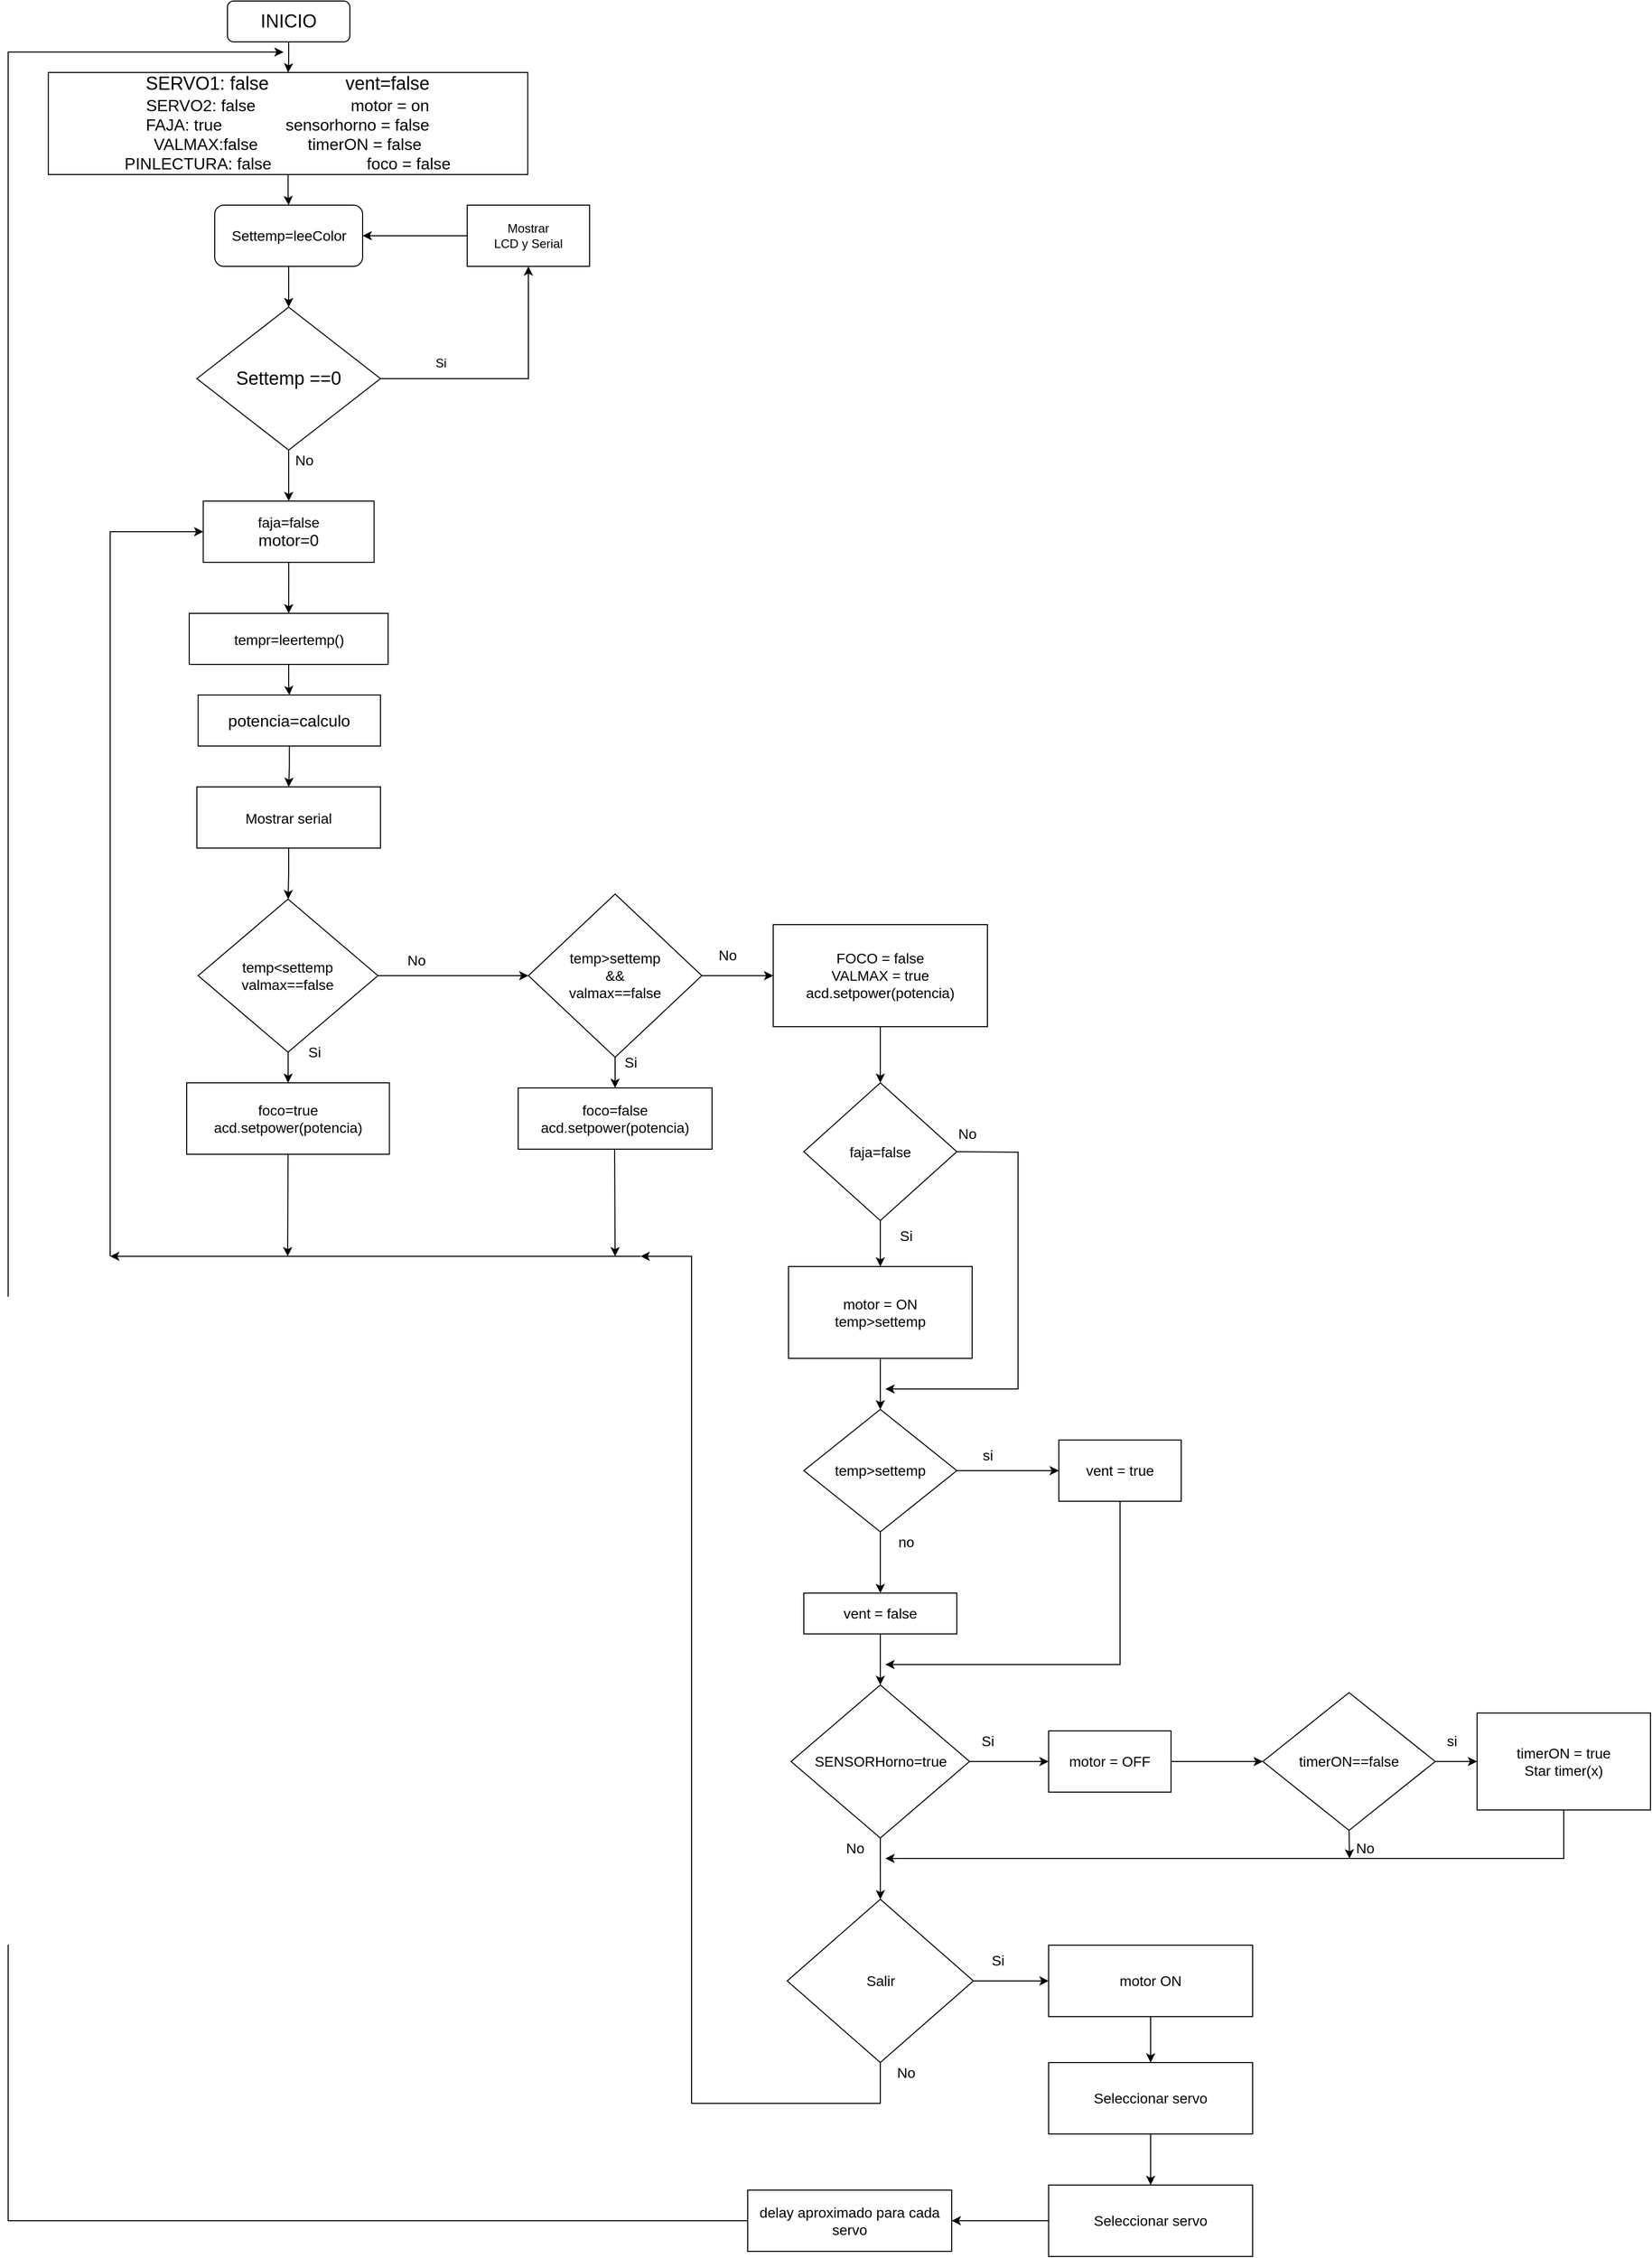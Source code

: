 <mxfile version="20.7.4" type="github">
  <diagram id="C5RBs43oDa-KdzZeNtuy" name="Page-1">
    <mxGraphModel dx="2227" dy="588" grid="1" gridSize="10" guides="1" tooltips="1" connect="1" arrows="1" fold="1" page="1" pageScale="1" pageWidth="827" pageHeight="1169" math="0" shadow="0">
      <root>
        <mxCell id="WIyWlLk6GJQsqaUBKTNV-0" />
        <mxCell id="WIyWlLk6GJQsqaUBKTNV-1" parent="WIyWlLk6GJQsqaUBKTNV-0" />
        <mxCell id="nm-F5k_453cfZgfedOA1-0" value="" style="edgeStyle=orthogonalEdgeStyle;rounded=0;orthogonalLoop=1;jettySize=auto;html=1;" edge="1" parent="WIyWlLk6GJQsqaUBKTNV-1" source="WIyWlLk6GJQsqaUBKTNV-3" target="rxqL98WyF1DrbrfzbTBV-0">
          <mxGeometry relative="1" as="geometry" />
        </mxCell>
        <mxCell id="WIyWlLk6GJQsqaUBKTNV-3" value="&lt;font style=&quot;font-size: 18px;&quot;&gt;INICIO &lt;/font&gt;" style="rounded=1;whiteSpace=wrap;html=1;fontSize=12;glass=0;strokeWidth=1;shadow=0;" parent="WIyWlLk6GJQsqaUBKTNV-1" vertex="1">
          <mxGeometry x="185" y="80" width="120" height="40" as="geometry" />
        </mxCell>
        <mxCell id="nm-F5k_453cfZgfedOA1-1" value="" style="edgeStyle=orthogonalEdgeStyle;rounded=0;orthogonalLoop=1;jettySize=auto;html=1;" edge="1" parent="WIyWlLk6GJQsqaUBKTNV-1" source="rxqL98WyF1DrbrfzbTBV-0" target="rxqL98WyF1DrbrfzbTBV-1">
          <mxGeometry relative="1" as="geometry" />
        </mxCell>
        <mxCell id="rxqL98WyF1DrbrfzbTBV-0" value="&lt;div&gt;&lt;font style=&quot;font-size: 18px;&quot;&gt;&lt;font style=&quot;font-size: 18px;&quot;&gt;SERVO1: false&lt;/font&gt; &amp;nbsp; &amp;nbsp; &amp;nbsp; &amp;nbsp; &amp;nbsp;&amp;nbsp; &amp;nbsp;&amp;nbsp; vent=false&lt;br&gt;&lt;/font&gt;&lt;/div&gt;&lt;div&gt;&lt;font size=&quot;3&quot;&gt;SERVO2: false&amp;nbsp;&amp;nbsp;&amp;nbsp;&amp;nbsp;&amp;nbsp;&amp;nbsp;&amp;nbsp;&amp;nbsp;&amp;nbsp;&amp;nbsp; &amp;nbsp;&amp;nbsp; &amp;nbsp;&amp;nbsp;&amp;nbsp;&amp;nbsp;&amp;nbsp;&amp;nbsp; motor = on &lt;br&gt;&lt;/font&gt;&lt;/div&gt;&lt;div&gt;&lt;font size=&quot;3&quot;&gt;FAJA: true&amp;nbsp;&amp;nbsp;&amp;nbsp;&amp;nbsp;&amp;nbsp;&amp;nbsp;&amp;nbsp;&amp;nbsp;&amp;nbsp;&amp;nbsp;&amp;nbsp;&amp;nbsp;&amp;nbsp; sensorhorno = false &lt;br&gt;&lt;/font&gt;&lt;/div&gt;&lt;div&gt;&lt;font size=&quot;3&quot;&gt;VALMAX:false&amp;nbsp; &amp;nbsp; &amp;nbsp; &amp;nbsp; &amp;nbsp;&amp;nbsp; timerON = false&lt;br&gt;&lt;/font&gt;&lt;/div&gt;&lt;div&gt;&lt;font size=&quot;3&quot;&gt;PINLECTURA: false&amp;nbsp;&amp;nbsp;&amp;nbsp;&amp;nbsp;&amp;nbsp;&amp;nbsp;&amp;nbsp;&amp;nbsp;&amp;nbsp;&amp;nbsp;&amp;nbsp;&amp;nbsp;&amp;nbsp;&amp;nbsp;&amp;nbsp;&amp;nbsp;&amp;nbsp;&amp;nbsp;&amp;nbsp;&amp;nbsp; foco = false&lt;br&gt;&lt;/font&gt;&lt;/div&gt;" style="rounded=0;whiteSpace=wrap;html=1;" parent="WIyWlLk6GJQsqaUBKTNV-1" vertex="1">
          <mxGeometry x="9.38" y="150" width="470" height="100" as="geometry" />
        </mxCell>
        <mxCell id="nm-F5k_453cfZgfedOA1-2" value="" style="edgeStyle=orthogonalEdgeStyle;rounded=0;orthogonalLoop=1;jettySize=auto;html=1;" edge="1" parent="WIyWlLk6GJQsqaUBKTNV-1" source="rxqL98WyF1DrbrfzbTBV-1" target="rxqL98WyF1DrbrfzbTBV-2">
          <mxGeometry relative="1" as="geometry" />
        </mxCell>
        <mxCell id="rxqL98WyF1DrbrfzbTBV-1" value="&lt;font style=&quot;font-size: 14px;&quot;&gt;Settemp=leeColor&lt;/font&gt;" style="rounded=1;whiteSpace=wrap;html=1;" parent="WIyWlLk6GJQsqaUBKTNV-1" vertex="1">
          <mxGeometry x="172.5" y="280" width="145" height="60" as="geometry" />
        </mxCell>
        <mxCell id="nm-F5k_453cfZgfedOA1-4" value="" style="edgeStyle=orthogonalEdgeStyle;rounded=0;orthogonalLoop=1;jettySize=auto;html=1;" edge="1" parent="WIyWlLk6GJQsqaUBKTNV-1" source="rxqL98WyF1DrbrfzbTBV-2" target="nm-F5k_453cfZgfedOA1-3">
          <mxGeometry relative="1" as="geometry" />
        </mxCell>
        <mxCell id="nm-F5k_453cfZgfedOA1-10" value="" style="edgeStyle=orthogonalEdgeStyle;rounded=0;orthogonalLoop=1;jettySize=auto;html=1;" edge="1" parent="WIyWlLk6GJQsqaUBKTNV-1" source="rxqL98WyF1DrbrfzbTBV-2" target="nm-F5k_453cfZgfedOA1-9">
          <mxGeometry relative="1" as="geometry" />
        </mxCell>
        <mxCell id="rxqL98WyF1DrbrfzbTBV-2" value="&lt;font style=&quot;font-size: 18px;&quot;&gt;Settemp ==0&lt;/font&gt;" style="rhombus;whiteSpace=wrap;html=1;" parent="WIyWlLk6GJQsqaUBKTNV-1" vertex="1">
          <mxGeometry x="155" y="380" width="180" height="140" as="geometry" />
        </mxCell>
        <mxCell id="nm-F5k_453cfZgfedOA1-7" value="" style="edgeStyle=orthogonalEdgeStyle;rounded=0;orthogonalLoop=1;jettySize=auto;html=1;" edge="1" parent="WIyWlLk6GJQsqaUBKTNV-1" source="nm-F5k_453cfZgfedOA1-3" target="rxqL98WyF1DrbrfzbTBV-1">
          <mxGeometry relative="1" as="geometry" />
        </mxCell>
        <mxCell id="nm-F5k_453cfZgfedOA1-3" value="&lt;div&gt;Mostrar &lt;br&gt;&lt;/div&gt;&lt;div&gt;LCD y Serial&lt;br&gt;&lt;/div&gt;" style="rounded=0;whiteSpace=wrap;html=1;" vertex="1" parent="WIyWlLk6GJQsqaUBKTNV-1">
          <mxGeometry x="420" y="280" width="120" height="60" as="geometry" />
        </mxCell>
        <mxCell id="nm-F5k_453cfZgfedOA1-8" value="Si" style="text;html=1;align=center;verticalAlign=middle;resizable=0;points=[];autosize=1;strokeColor=none;fillColor=none;" vertex="1" parent="WIyWlLk6GJQsqaUBKTNV-1">
          <mxGeometry x="379" y="420" width="30" height="30" as="geometry" />
        </mxCell>
        <mxCell id="nm-F5k_453cfZgfedOA1-14" value="" style="edgeStyle=orthogonalEdgeStyle;rounded=0;orthogonalLoop=1;jettySize=auto;html=1;fontSize=12;" edge="1" parent="WIyWlLk6GJQsqaUBKTNV-1" source="nm-F5k_453cfZgfedOA1-9" target="nm-F5k_453cfZgfedOA1-11">
          <mxGeometry relative="1" as="geometry" />
        </mxCell>
        <mxCell id="nm-F5k_453cfZgfedOA1-9" value="&lt;div&gt;&lt;font style=&quot;font-size: 14px;&quot;&gt;faja=false&lt;/font&gt;&lt;/div&gt;&lt;div&gt;&lt;font size=&quot;3&quot;&gt;motor=0&lt;/font&gt;&lt;/div&gt;" style="rounded=0;whiteSpace=wrap;html=1;" vertex="1" parent="WIyWlLk6GJQsqaUBKTNV-1">
          <mxGeometry x="161.25" y="570" width="167.5" height="60" as="geometry" />
        </mxCell>
        <mxCell id="nm-F5k_453cfZgfedOA1-15" value="" style="edgeStyle=orthogonalEdgeStyle;rounded=0;orthogonalLoop=1;jettySize=auto;html=1;fontSize=12;" edge="1" parent="WIyWlLk6GJQsqaUBKTNV-1" source="nm-F5k_453cfZgfedOA1-11" target="nm-F5k_453cfZgfedOA1-12">
          <mxGeometry relative="1" as="geometry" />
        </mxCell>
        <mxCell id="nm-F5k_453cfZgfedOA1-11" value="&lt;font style=&quot;font-size: 14px;&quot;&gt;tempr=leertemp()&lt;/font&gt;" style="rounded=0;whiteSpace=wrap;html=1;fontSize=18;" vertex="1" parent="WIyWlLk6GJQsqaUBKTNV-1">
          <mxGeometry x="147.5" y="680" width="195" height="50" as="geometry" />
        </mxCell>
        <mxCell id="nm-F5k_453cfZgfedOA1-16" value="" style="edgeStyle=orthogonalEdgeStyle;rounded=0;orthogonalLoop=1;jettySize=auto;html=1;fontSize=12;" edge="1" parent="WIyWlLk6GJQsqaUBKTNV-1" source="nm-F5k_453cfZgfedOA1-12" target="nm-F5k_453cfZgfedOA1-13">
          <mxGeometry relative="1" as="geometry" />
        </mxCell>
        <mxCell id="nm-F5k_453cfZgfedOA1-12" value="&lt;font size=&quot;3&quot;&gt;potencia=calculo&lt;/font&gt;" style="rounded=0;whiteSpace=wrap;html=1;fontSize=18;" vertex="1" parent="WIyWlLk6GJQsqaUBKTNV-1">
          <mxGeometry x="156.25" y="760" width="178.75" height="50" as="geometry" />
        </mxCell>
        <mxCell id="nm-F5k_453cfZgfedOA1-18" value="" style="edgeStyle=orthogonalEdgeStyle;rounded=0;orthogonalLoop=1;jettySize=auto;html=1;fontSize=14;" edge="1" parent="WIyWlLk6GJQsqaUBKTNV-1" source="nm-F5k_453cfZgfedOA1-13" target="nm-F5k_453cfZgfedOA1-17">
          <mxGeometry relative="1" as="geometry" />
        </mxCell>
        <mxCell id="nm-F5k_453cfZgfedOA1-13" value="&lt;font style=&quot;font-size: 14px;&quot;&gt;Mostrar serial&lt;/font&gt;" style="rounded=0;whiteSpace=wrap;html=1;fontSize=18;" vertex="1" parent="WIyWlLk6GJQsqaUBKTNV-1">
          <mxGeometry x="155" y="850" width="180" height="60" as="geometry" />
        </mxCell>
        <mxCell id="nm-F5k_453cfZgfedOA1-20" value="" style="edgeStyle=orthogonalEdgeStyle;rounded=0;orthogonalLoop=1;jettySize=auto;html=1;fontSize=14;" edge="1" parent="WIyWlLk6GJQsqaUBKTNV-1" source="nm-F5k_453cfZgfedOA1-17" target="nm-F5k_453cfZgfedOA1-19">
          <mxGeometry relative="1" as="geometry" />
        </mxCell>
        <mxCell id="nm-F5k_453cfZgfedOA1-22" value="" style="edgeStyle=orthogonalEdgeStyle;rounded=0;orthogonalLoop=1;jettySize=auto;html=1;fontSize=14;" edge="1" parent="WIyWlLk6GJQsqaUBKTNV-1" source="nm-F5k_453cfZgfedOA1-17" target="nm-F5k_453cfZgfedOA1-21">
          <mxGeometry relative="1" as="geometry" />
        </mxCell>
        <mxCell id="nm-F5k_453cfZgfedOA1-17" value="&lt;div&gt;temp&amp;lt;settemp&lt;/div&gt;&lt;div&gt;valmax==false&lt;br&gt;&lt;/div&gt;" style="rhombus;whiteSpace=wrap;html=1;fontSize=14;" vertex="1" parent="WIyWlLk6GJQsqaUBKTNV-1">
          <mxGeometry x="156.25" y="960" width="176.25" height="150" as="geometry" />
        </mxCell>
        <mxCell id="nm-F5k_453cfZgfedOA1-19" value="&lt;div&gt;foco=true &lt;br&gt;&lt;/div&gt;&lt;div&gt;acd.setpower(potencia)&lt;br&gt;&lt;/div&gt;" style="rounded=0;whiteSpace=wrap;html=1;fontSize=14;" vertex="1" parent="WIyWlLk6GJQsqaUBKTNV-1">
          <mxGeometry x="145" y="1140" width="198.75" height="70" as="geometry" />
        </mxCell>
        <mxCell id="nm-F5k_453cfZgfedOA1-24" value="" style="edgeStyle=orthogonalEdgeStyle;rounded=0;orthogonalLoop=1;jettySize=auto;html=1;fontSize=14;" edge="1" parent="WIyWlLk6GJQsqaUBKTNV-1" source="nm-F5k_453cfZgfedOA1-21" target="nm-F5k_453cfZgfedOA1-23">
          <mxGeometry relative="1" as="geometry" />
        </mxCell>
        <mxCell id="nm-F5k_453cfZgfedOA1-32" value="" style="edgeStyle=orthogonalEdgeStyle;rounded=0;orthogonalLoop=1;jettySize=auto;html=1;fontSize=14;" edge="1" parent="WIyWlLk6GJQsqaUBKTNV-1" source="nm-F5k_453cfZgfedOA1-21" target="nm-F5k_453cfZgfedOA1-25">
          <mxGeometry relative="1" as="geometry" />
        </mxCell>
        <mxCell id="nm-F5k_453cfZgfedOA1-21" value="&lt;div&gt;temp&amp;gt;settemp&lt;/div&gt;&lt;div&gt;&amp;amp;&amp;amp;&lt;/div&gt;&lt;div&gt;valmax==false&lt;br&gt;&lt;/div&gt;" style="rhombus;whiteSpace=wrap;html=1;fontSize=14;" vertex="1" parent="WIyWlLk6GJQsqaUBKTNV-1">
          <mxGeometry x="480" y="955" width="170" height="160" as="geometry" />
        </mxCell>
        <mxCell id="nm-F5k_453cfZgfedOA1-23" value="&lt;div&gt;foco=false&lt;/div&gt;&lt;div&gt;acd.setpower(potencia)&lt;br&gt;&lt;/div&gt;" style="rounded=0;whiteSpace=wrap;html=1;fontSize=14;" vertex="1" parent="WIyWlLk6GJQsqaUBKTNV-1">
          <mxGeometry x="470" y="1145" width="190" height="60" as="geometry" />
        </mxCell>
        <mxCell id="nm-F5k_453cfZgfedOA1-33" value="" style="edgeStyle=orthogonalEdgeStyle;rounded=0;orthogonalLoop=1;jettySize=auto;html=1;fontSize=14;" edge="1" parent="WIyWlLk6GJQsqaUBKTNV-1" source="nm-F5k_453cfZgfedOA1-25" target="nm-F5k_453cfZgfedOA1-28">
          <mxGeometry relative="1" as="geometry" />
        </mxCell>
        <mxCell id="nm-F5k_453cfZgfedOA1-25" value="&lt;div&gt;FOCO = false &lt;br&gt;&lt;/div&gt;&lt;div&gt;VALMAX = true&lt;br&gt;&lt;/div&gt;&lt;div&gt;acd.setpower(potencia)&lt;br&gt;&lt;/div&gt;" style="rounded=0;whiteSpace=wrap;html=1;fontSize=14;" vertex="1" parent="WIyWlLk6GJQsqaUBKTNV-1">
          <mxGeometry x="720" y="985" width="210" height="100" as="geometry" />
        </mxCell>
        <mxCell id="nm-F5k_453cfZgfedOA1-45" value="" style="edgeStyle=orthogonalEdgeStyle;rounded=0;orthogonalLoop=1;jettySize=auto;html=1;fontSize=14;" edge="1" parent="WIyWlLk6GJQsqaUBKTNV-1" source="nm-F5k_453cfZgfedOA1-26" target="nm-F5k_453cfZgfedOA1-44">
          <mxGeometry relative="1" as="geometry" />
        </mxCell>
        <mxCell id="nm-F5k_453cfZgfedOA1-49" value="" style="edgeStyle=orthogonalEdgeStyle;rounded=0;orthogonalLoop=1;jettySize=auto;html=1;fontSize=14;" edge="1" parent="WIyWlLk6GJQsqaUBKTNV-1" source="nm-F5k_453cfZgfedOA1-26" target="nm-F5k_453cfZgfedOA1-48">
          <mxGeometry relative="1" as="geometry" />
        </mxCell>
        <mxCell id="nm-F5k_453cfZgfedOA1-26" value="temp&amp;gt;settemp" style="rhombus;whiteSpace=wrap;html=1;fontSize=14;" vertex="1" parent="WIyWlLk6GJQsqaUBKTNV-1">
          <mxGeometry x="750" y="1460" width="150" height="120" as="geometry" />
        </mxCell>
        <mxCell id="nm-F5k_453cfZgfedOA1-35" value="" style="edgeStyle=orthogonalEdgeStyle;rounded=0;orthogonalLoop=1;jettySize=auto;html=1;fontSize=14;" edge="1" parent="WIyWlLk6GJQsqaUBKTNV-1" source="nm-F5k_453cfZgfedOA1-28" target="nm-F5k_453cfZgfedOA1-34">
          <mxGeometry relative="1" as="geometry" />
        </mxCell>
        <mxCell id="nm-F5k_453cfZgfedOA1-28" value="faja=false" style="rhombus;whiteSpace=wrap;html=1;fontSize=14;" vertex="1" parent="WIyWlLk6GJQsqaUBKTNV-1">
          <mxGeometry x="750" y="1140" width="150" height="135" as="geometry" />
        </mxCell>
        <mxCell id="nm-F5k_453cfZgfedOA1-31" value="No" style="text;html=1;align=center;verticalAlign=middle;resizable=0;points=[];autosize=1;strokeColor=none;fillColor=none;fontSize=14;" vertex="1" parent="WIyWlLk6GJQsqaUBKTNV-1">
          <mxGeometry x="240" y="515" width="40" height="30" as="geometry" />
        </mxCell>
        <mxCell id="nm-F5k_453cfZgfedOA1-36" value="" style="edgeStyle=orthogonalEdgeStyle;rounded=0;orthogonalLoop=1;jettySize=auto;html=1;fontSize=14;" edge="1" parent="WIyWlLk6GJQsqaUBKTNV-1" source="nm-F5k_453cfZgfedOA1-34" target="nm-F5k_453cfZgfedOA1-26">
          <mxGeometry relative="1" as="geometry" />
        </mxCell>
        <mxCell id="nm-F5k_453cfZgfedOA1-34" value="&lt;div&gt;motor = ON&lt;/div&gt;&lt;div&gt;temp&amp;gt;settemp&lt;br&gt;&lt;/div&gt;" style="rounded=0;whiteSpace=wrap;html=1;fontSize=14;" vertex="1" parent="WIyWlLk6GJQsqaUBKTNV-1">
          <mxGeometry x="735" y="1320" width="180" height="90" as="geometry" />
        </mxCell>
        <mxCell id="nm-F5k_453cfZgfedOA1-43" value="" style="endArrow=classic;html=1;rounded=0;fontSize=14;exitX=1;exitY=0.5;exitDx=0;exitDy=0;" edge="1" parent="WIyWlLk6GJQsqaUBKTNV-1" source="nm-F5k_453cfZgfedOA1-28">
          <mxGeometry width="50" height="50" relative="1" as="geometry">
            <mxPoint x="920" y="1270" as="sourcePoint" />
            <mxPoint x="830" y="1440" as="targetPoint" />
            <Array as="points">
              <mxPoint x="960" y="1208" />
              <mxPoint x="960" y="1440" />
            </Array>
          </mxGeometry>
        </mxCell>
        <mxCell id="nm-F5k_453cfZgfedOA1-47" value="" style="edgeStyle=orthogonalEdgeStyle;rounded=0;orthogonalLoop=1;jettySize=auto;html=1;fontSize=14;" edge="1" parent="WIyWlLk6GJQsqaUBKTNV-1" source="nm-F5k_453cfZgfedOA1-44" target="nm-F5k_453cfZgfedOA1-46">
          <mxGeometry relative="1" as="geometry" />
        </mxCell>
        <mxCell id="nm-F5k_453cfZgfedOA1-44" value="vent = false" style="rounded=0;whiteSpace=wrap;html=1;fontSize=14;" vertex="1" parent="WIyWlLk6GJQsqaUBKTNV-1">
          <mxGeometry x="750" y="1640" width="150" height="40" as="geometry" />
        </mxCell>
        <mxCell id="nm-F5k_453cfZgfedOA1-61" value="" style="edgeStyle=orthogonalEdgeStyle;rounded=0;orthogonalLoop=1;jettySize=auto;html=1;fontSize=14;" edge="1" parent="WIyWlLk6GJQsqaUBKTNV-1" source="nm-F5k_453cfZgfedOA1-46" target="nm-F5k_453cfZgfedOA1-59">
          <mxGeometry relative="1" as="geometry" />
        </mxCell>
        <mxCell id="nm-F5k_453cfZgfedOA1-62" value="" style="edgeStyle=orthogonalEdgeStyle;rounded=0;orthogonalLoop=1;jettySize=auto;html=1;fontSize=14;" edge="1" parent="WIyWlLk6GJQsqaUBKTNV-1" source="nm-F5k_453cfZgfedOA1-46" target="nm-F5k_453cfZgfedOA1-60">
          <mxGeometry relative="1" as="geometry" />
        </mxCell>
        <mxCell id="nm-F5k_453cfZgfedOA1-46" value="SENSORHorno=true " style="rhombus;whiteSpace=wrap;html=1;fontSize=14;" vertex="1" parent="WIyWlLk6GJQsqaUBKTNV-1">
          <mxGeometry x="737.5" y="1730" width="175" height="150" as="geometry" />
        </mxCell>
        <mxCell id="nm-F5k_453cfZgfedOA1-48" value="vent = true" style="rounded=0;whiteSpace=wrap;html=1;fontSize=14;" vertex="1" parent="WIyWlLk6GJQsqaUBKTNV-1">
          <mxGeometry x="1000" y="1490" width="120" height="60" as="geometry" />
        </mxCell>
        <mxCell id="nm-F5k_453cfZgfedOA1-50" value="" style="endArrow=classic;html=1;rounded=0;fontSize=14;exitX=0.5;exitY=1;exitDx=0;exitDy=0;" edge="1" parent="WIyWlLk6GJQsqaUBKTNV-1" source="nm-F5k_453cfZgfedOA1-48">
          <mxGeometry width="50" height="50" relative="1" as="geometry">
            <mxPoint x="1080" y="1700" as="sourcePoint" />
            <mxPoint x="830" y="1710" as="targetPoint" />
            <Array as="points">
              <mxPoint x="1060" y="1710" />
            </Array>
          </mxGeometry>
        </mxCell>
        <mxCell id="nm-F5k_453cfZgfedOA1-51" value="si" style="text;html=1;align=center;verticalAlign=middle;resizable=0;points=[];autosize=1;strokeColor=none;fillColor=none;fontSize=14;" vertex="1" parent="WIyWlLk6GJQsqaUBKTNV-1">
          <mxGeometry x="915" y="1490" width="30" height="30" as="geometry" />
        </mxCell>
        <mxCell id="nm-F5k_453cfZgfedOA1-52" value="no" style="text;html=1;align=center;verticalAlign=middle;resizable=0;points=[];autosize=1;strokeColor=none;fillColor=none;fontSize=14;" vertex="1" parent="WIyWlLk6GJQsqaUBKTNV-1">
          <mxGeometry x="830" y="1575" width="40" height="30" as="geometry" />
        </mxCell>
        <mxCell id="nm-F5k_453cfZgfedOA1-53" value="No" style="text;html=1;align=center;verticalAlign=middle;resizable=0;points=[];autosize=1;strokeColor=none;fillColor=none;fontSize=14;" vertex="1" parent="WIyWlLk6GJQsqaUBKTNV-1">
          <mxGeometry x="890" y="1175" width="40" height="30" as="geometry" />
        </mxCell>
        <mxCell id="nm-F5k_453cfZgfedOA1-54" value="Si " style="text;html=1;align=center;verticalAlign=middle;resizable=0;points=[];autosize=1;strokeColor=none;fillColor=none;fontSize=14;" vertex="1" parent="WIyWlLk6GJQsqaUBKTNV-1">
          <mxGeometry x="830" y="1275" width="40" height="30" as="geometry" />
        </mxCell>
        <mxCell id="nm-F5k_453cfZgfedOA1-55" value="No" style="text;html=1;align=center;verticalAlign=middle;resizable=0;points=[];autosize=1;strokeColor=none;fillColor=none;fontSize=14;" vertex="1" parent="WIyWlLk6GJQsqaUBKTNV-1">
          <mxGeometry x="655" y="1000" width="40" height="30" as="geometry" />
        </mxCell>
        <mxCell id="nm-F5k_453cfZgfedOA1-56" value="Si" style="text;html=1;align=center;verticalAlign=middle;resizable=0;points=[];autosize=1;strokeColor=none;fillColor=none;fontSize=14;" vertex="1" parent="WIyWlLk6GJQsqaUBKTNV-1">
          <mxGeometry x="560" y="1105" width="40" height="30" as="geometry" />
        </mxCell>
        <mxCell id="nm-F5k_453cfZgfedOA1-57" value="Si" style="text;html=1;align=center;verticalAlign=middle;resizable=0;points=[];autosize=1;strokeColor=none;fillColor=none;fontSize=14;" vertex="1" parent="WIyWlLk6GJQsqaUBKTNV-1">
          <mxGeometry x="250" y="1095" width="40" height="30" as="geometry" />
        </mxCell>
        <mxCell id="nm-F5k_453cfZgfedOA1-58" value="No" style="text;html=1;align=center;verticalAlign=middle;resizable=0;points=[];autosize=1;strokeColor=none;fillColor=none;fontSize=14;" vertex="1" parent="WIyWlLk6GJQsqaUBKTNV-1">
          <mxGeometry x="350" y="1005" width="40" height="30" as="geometry" />
        </mxCell>
        <mxCell id="nm-F5k_453cfZgfedOA1-64" value="" style="edgeStyle=orthogonalEdgeStyle;rounded=0;orthogonalLoop=1;jettySize=auto;html=1;fontSize=14;" edge="1" parent="WIyWlLk6GJQsqaUBKTNV-1" source="nm-F5k_453cfZgfedOA1-59" target="nm-F5k_453cfZgfedOA1-63">
          <mxGeometry relative="1" as="geometry" />
        </mxCell>
        <mxCell id="nm-F5k_453cfZgfedOA1-59" value="motor = OFF" style="rounded=0;whiteSpace=wrap;html=1;fontSize=14;" vertex="1" parent="WIyWlLk6GJQsqaUBKTNV-1">
          <mxGeometry x="990" y="1775" width="120" height="60" as="geometry" />
        </mxCell>
        <mxCell id="nm-F5k_453cfZgfedOA1-77" value="" style="edgeStyle=orthogonalEdgeStyle;rounded=0;orthogonalLoop=1;jettySize=auto;html=1;fontSize=14;" edge="1" parent="WIyWlLk6GJQsqaUBKTNV-1" source="nm-F5k_453cfZgfedOA1-60" target="nm-F5k_453cfZgfedOA1-74">
          <mxGeometry relative="1" as="geometry" />
        </mxCell>
        <mxCell id="nm-F5k_453cfZgfedOA1-60" value="Salir" style="rhombus;whiteSpace=wrap;html=1;fontSize=14;" vertex="1" parent="WIyWlLk6GJQsqaUBKTNV-1">
          <mxGeometry x="733.75" y="1940" width="182.5" height="160" as="geometry" />
        </mxCell>
        <mxCell id="nm-F5k_453cfZgfedOA1-66" value="" style="edgeStyle=orthogonalEdgeStyle;rounded=0;orthogonalLoop=1;jettySize=auto;html=1;fontSize=14;" edge="1" parent="WIyWlLk6GJQsqaUBKTNV-1" source="nm-F5k_453cfZgfedOA1-63" target="nm-F5k_453cfZgfedOA1-65">
          <mxGeometry relative="1" as="geometry" />
        </mxCell>
        <mxCell id="nm-F5k_453cfZgfedOA1-63" value="timerON==false" style="rhombus;whiteSpace=wrap;html=1;fontSize=14;" vertex="1" parent="WIyWlLk6GJQsqaUBKTNV-1">
          <mxGeometry x="1200" y="1737.5" width="169" height="135" as="geometry" />
        </mxCell>
        <mxCell id="nm-F5k_453cfZgfedOA1-65" value="&lt;div&gt;timerON = true&lt;/div&gt;&lt;div&gt;Star timer(x)&lt;br&gt;&lt;/div&gt;" style="rounded=0;whiteSpace=wrap;html=1;fontSize=14;" vertex="1" parent="WIyWlLk6GJQsqaUBKTNV-1">
          <mxGeometry x="1410" y="1757.5" width="170" height="95" as="geometry" />
        </mxCell>
        <mxCell id="nm-F5k_453cfZgfedOA1-67" value="" style="endArrow=classic;html=1;rounded=0;fontSize=14;exitX=0.5;exitY=1;exitDx=0;exitDy=0;" edge="1" parent="WIyWlLk6GJQsqaUBKTNV-1" source="nm-F5k_453cfZgfedOA1-65">
          <mxGeometry width="50" height="50" relative="1" as="geometry">
            <mxPoint x="1530" y="1920" as="sourcePoint" />
            <mxPoint x="830" y="1900" as="targetPoint" />
            <Array as="points">
              <mxPoint x="1495" y="1900" />
            </Array>
          </mxGeometry>
        </mxCell>
        <mxCell id="nm-F5k_453cfZgfedOA1-69" value="" style="endArrow=classic;html=1;rounded=0;fontSize=14;exitX=0.5;exitY=1;exitDx=0;exitDy=0;" edge="1" parent="WIyWlLk6GJQsqaUBKTNV-1" source="nm-F5k_453cfZgfedOA1-63">
          <mxGeometry width="50" height="50" relative="1" as="geometry">
            <mxPoint x="1230" y="1970" as="sourcePoint" />
            <mxPoint x="1285" y="1900" as="targetPoint" />
          </mxGeometry>
        </mxCell>
        <mxCell id="nm-F5k_453cfZgfedOA1-70" value="si" style="text;html=1;align=center;verticalAlign=middle;resizable=0;points=[];autosize=1;strokeColor=none;fillColor=none;fontSize=14;" vertex="1" parent="WIyWlLk6GJQsqaUBKTNV-1">
          <mxGeometry x="1370" y="1770" width="30" height="30" as="geometry" />
        </mxCell>
        <mxCell id="nm-F5k_453cfZgfedOA1-71" value="No" style="text;html=1;align=center;verticalAlign=middle;resizable=0;points=[];autosize=1;strokeColor=none;fillColor=none;fontSize=14;" vertex="1" parent="WIyWlLk6GJQsqaUBKTNV-1">
          <mxGeometry x="1280" y="1875" width="40" height="30" as="geometry" />
        </mxCell>
        <mxCell id="nm-F5k_453cfZgfedOA1-72" value="Si" style="text;html=1;align=center;verticalAlign=middle;resizable=0;points=[];autosize=1;strokeColor=none;fillColor=none;fontSize=14;" vertex="1" parent="WIyWlLk6GJQsqaUBKTNV-1">
          <mxGeometry x="910" y="1770" width="40" height="30" as="geometry" />
        </mxCell>
        <mxCell id="nm-F5k_453cfZgfedOA1-73" value="No" style="text;html=1;align=center;verticalAlign=middle;resizable=0;points=[];autosize=1;strokeColor=none;fillColor=none;fontSize=14;" vertex="1" parent="WIyWlLk6GJQsqaUBKTNV-1">
          <mxGeometry x="780" y="1875" width="40" height="30" as="geometry" />
        </mxCell>
        <mxCell id="nm-F5k_453cfZgfedOA1-78" value="" style="edgeStyle=orthogonalEdgeStyle;rounded=0;orthogonalLoop=1;jettySize=auto;html=1;fontSize=14;" edge="1" parent="WIyWlLk6GJQsqaUBKTNV-1" source="nm-F5k_453cfZgfedOA1-74" target="nm-F5k_453cfZgfedOA1-75">
          <mxGeometry relative="1" as="geometry" />
        </mxCell>
        <mxCell id="nm-F5k_453cfZgfedOA1-74" value="motor ON" style="rounded=0;whiteSpace=wrap;html=1;fontSize=14;" vertex="1" parent="WIyWlLk6GJQsqaUBKTNV-1">
          <mxGeometry x="990" y="1985" width="200" height="70" as="geometry" />
        </mxCell>
        <mxCell id="nm-F5k_453cfZgfedOA1-80" style="edgeStyle=orthogonalEdgeStyle;rounded=0;orthogonalLoop=1;jettySize=auto;html=1;fontSize=14;" edge="1" parent="WIyWlLk6GJQsqaUBKTNV-1" source="nm-F5k_453cfZgfedOA1-75" target="nm-F5k_453cfZgfedOA1-79">
          <mxGeometry relative="1" as="geometry" />
        </mxCell>
        <mxCell id="nm-F5k_453cfZgfedOA1-75" value="Seleccionar servo" style="rounded=0;whiteSpace=wrap;html=1;fontSize=14;" vertex="1" parent="WIyWlLk6GJQsqaUBKTNV-1">
          <mxGeometry x="990" y="2100" width="200" height="70" as="geometry" />
        </mxCell>
        <mxCell id="nm-F5k_453cfZgfedOA1-76" value="delay aproximado para cada servo" style="rounded=0;whiteSpace=wrap;html=1;fontSize=14;" vertex="1" parent="WIyWlLk6GJQsqaUBKTNV-1">
          <mxGeometry x="695" y="2225" width="200" height="60" as="geometry" />
        </mxCell>
        <mxCell id="nm-F5k_453cfZgfedOA1-83" value="" style="edgeStyle=orthogonalEdgeStyle;rounded=0;orthogonalLoop=1;jettySize=auto;html=1;fontSize=14;" edge="1" parent="WIyWlLk6GJQsqaUBKTNV-1" source="nm-F5k_453cfZgfedOA1-79" target="nm-F5k_453cfZgfedOA1-76">
          <mxGeometry relative="1" as="geometry" />
        </mxCell>
        <mxCell id="nm-F5k_453cfZgfedOA1-79" value="Seleccionar servo" style="rounded=0;whiteSpace=wrap;html=1;fontSize=14;" vertex="1" parent="WIyWlLk6GJQsqaUBKTNV-1">
          <mxGeometry x="990" y="2220" width="200" height="70" as="geometry" />
        </mxCell>
        <mxCell id="nm-F5k_453cfZgfedOA1-84" value="" style="endArrow=classic;html=1;rounded=0;fontSize=14;exitX=0;exitY=0.5;exitDx=0;exitDy=0;" edge="1" parent="WIyWlLk6GJQsqaUBKTNV-1" source="nm-F5k_453cfZgfedOA1-76">
          <mxGeometry width="50" height="50" relative="1" as="geometry">
            <mxPoint x="690" y="2250" as="sourcePoint" />
            <mxPoint x="240" y="130" as="targetPoint" />
            <Array as="points">
              <mxPoint x="-30" y="2255" />
              <mxPoint x="-30" y="1770" />
              <mxPoint x="-30" y="1100" />
              <mxPoint x="-30" y="130" />
            </Array>
          </mxGeometry>
        </mxCell>
        <mxCell id="nm-F5k_453cfZgfedOA1-85" value="" style="endArrow=classic;html=1;rounded=0;fontSize=14;" edge="1" parent="WIyWlLk6GJQsqaUBKTNV-1">
          <mxGeometry width="50" height="50" relative="1" as="geometry">
            <mxPoint x="590" y="1310" as="sourcePoint" />
            <mxPoint x="70" y="1310" as="targetPoint" />
          </mxGeometry>
        </mxCell>
        <mxCell id="nm-F5k_453cfZgfedOA1-86" value="" style="endArrow=classic;html=1;rounded=0;fontSize=14;exitX=0.5;exitY=1;exitDx=0;exitDy=0;" edge="1" parent="WIyWlLk6GJQsqaUBKTNV-1" source="nm-F5k_453cfZgfedOA1-19">
          <mxGeometry width="50" height="50" relative="1" as="geometry">
            <mxPoint x="270" y="1270" as="sourcePoint" />
            <mxPoint x="244" y="1310" as="targetPoint" />
          </mxGeometry>
        </mxCell>
        <mxCell id="nm-F5k_453cfZgfedOA1-87" value="" style="endArrow=classic;html=1;rounded=0;fontSize=14;" edge="1" parent="WIyWlLk6GJQsqaUBKTNV-1">
          <mxGeometry x="-1" y="78" width="50" height="50" relative="1" as="geometry">
            <mxPoint x="564.52" y="1205" as="sourcePoint" />
            <mxPoint x="565" y="1310" as="targetPoint" />
            <mxPoint x="-28" y="-60" as="offset" />
          </mxGeometry>
        </mxCell>
        <mxCell id="nm-F5k_453cfZgfedOA1-88" value="" style="endArrow=classic;html=1;rounded=0;fontSize=14;exitX=0.5;exitY=1;exitDx=0;exitDy=0;" edge="1" parent="WIyWlLk6GJQsqaUBKTNV-1" source="nm-F5k_453cfZgfedOA1-60">
          <mxGeometry width="50" height="50" relative="1" as="geometry">
            <mxPoint x="670" y="2040" as="sourcePoint" />
            <mxPoint x="590" y="1310" as="targetPoint" />
            <Array as="points">
              <mxPoint x="825" y="2140" />
              <mxPoint x="640" y="2140" />
              <mxPoint x="640" y="1650" />
              <mxPoint x="640" y="1310" />
            </Array>
          </mxGeometry>
        </mxCell>
        <mxCell id="nm-F5k_453cfZgfedOA1-89" value="" style="endArrow=classic;html=1;rounded=0;fontSize=14;entryX=0;entryY=0.5;entryDx=0;entryDy=0;" edge="1" parent="WIyWlLk6GJQsqaUBKTNV-1" target="nm-F5k_453cfZgfedOA1-9">
          <mxGeometry width="50" height="50" relative="1" as="geometry">
            <mxPoint x="70" y="1310" as="sourcePoint" />
            <mxPoint x="110" y="630" as="targetPoint" />
            <Array as="points">
              <mxPoint x="70" y="600" />
            </Array>
          </mxGeometry>
        </mxCell>
        <mxCell id="nm-F5k_453cfZgfedOA1-90" value="Si" style="text;html=1;align=center;verticalAlign=middle;resizable=0;points=[];autosize=1;strokeColor=none;fillColor=none;fontSize=14;" vertex="1" parent="WIyWlLk6GJQsqaUBKTNV-1">
          <mxGeometry x="920" y="1985" width="40" height="30" as="geometry" />
        </mxCell>
        <mxCell id="nm-F5k_453cfZgfedOA1-91" value="No" style="text;html=1;align=center;verticalAlign=middle;resizable=0;points=[];autosize=1;strokeColor=none;fillColor=none;fontSize=14;" vertex="1" parent="WIyWlLk6GJQsqaUBKTNV-1">
          <mxGeometry x="830" y="2095" width="40" height="30" as="geometry" />
        </mxCell>
      </root>
    </mxGraphModel>
  </diagram>
</mxfile>

